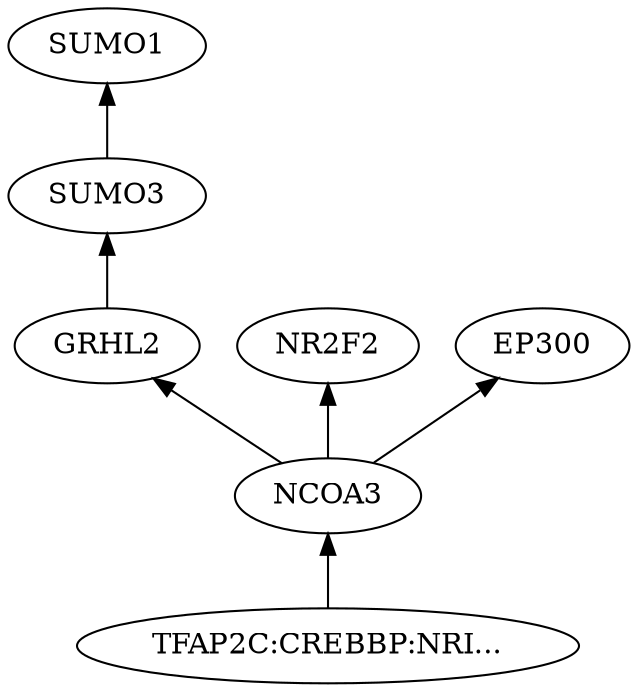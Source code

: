 digraph G {
 "SUMO1" ;
 "SUMO3" ;
 "GRHL2" ;
 "NR2F2" ;
 "EP300" ;
 "NCOA3" ;
 "TFAP2C:CREBBP:NRI..." ;
 edge [dir=back] "SUMO1" -> "SUMO3" ;
 edge [dir=back] "SUMO3" -> "GRHL2" ;
 edge [dir=back] "GRHL2" -> "NCOA3" ;
 edge [dir=back] "NR2F2" -> "NCOA3" ;
 edge [dir=back] "EP300" -> "NCOA3" ;
 edge [dir=back] "NCOA3" -> "TFAP2C:CREBBP:NRI..." ;
}
